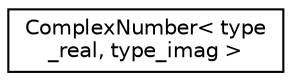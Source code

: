 digraph "Graphical Class Hierarchy"
{
 // LATEX_PDF_SIZE
  edge [fontname="Helvetica",fontsize="10",labelfontname="Helvetica",labelfontsize="10"];
  node [fontname="Helvetica",fontsize="10",shape=record];
  rankdir="LR";
  Node0 [label="ComplexNumber\< type\l_real, type_imag \>",height=0.2,width=0.4,color="black", fillcolor="white", style="filled",URL="$classComplexNumber.html",tooltip=" "];
}
